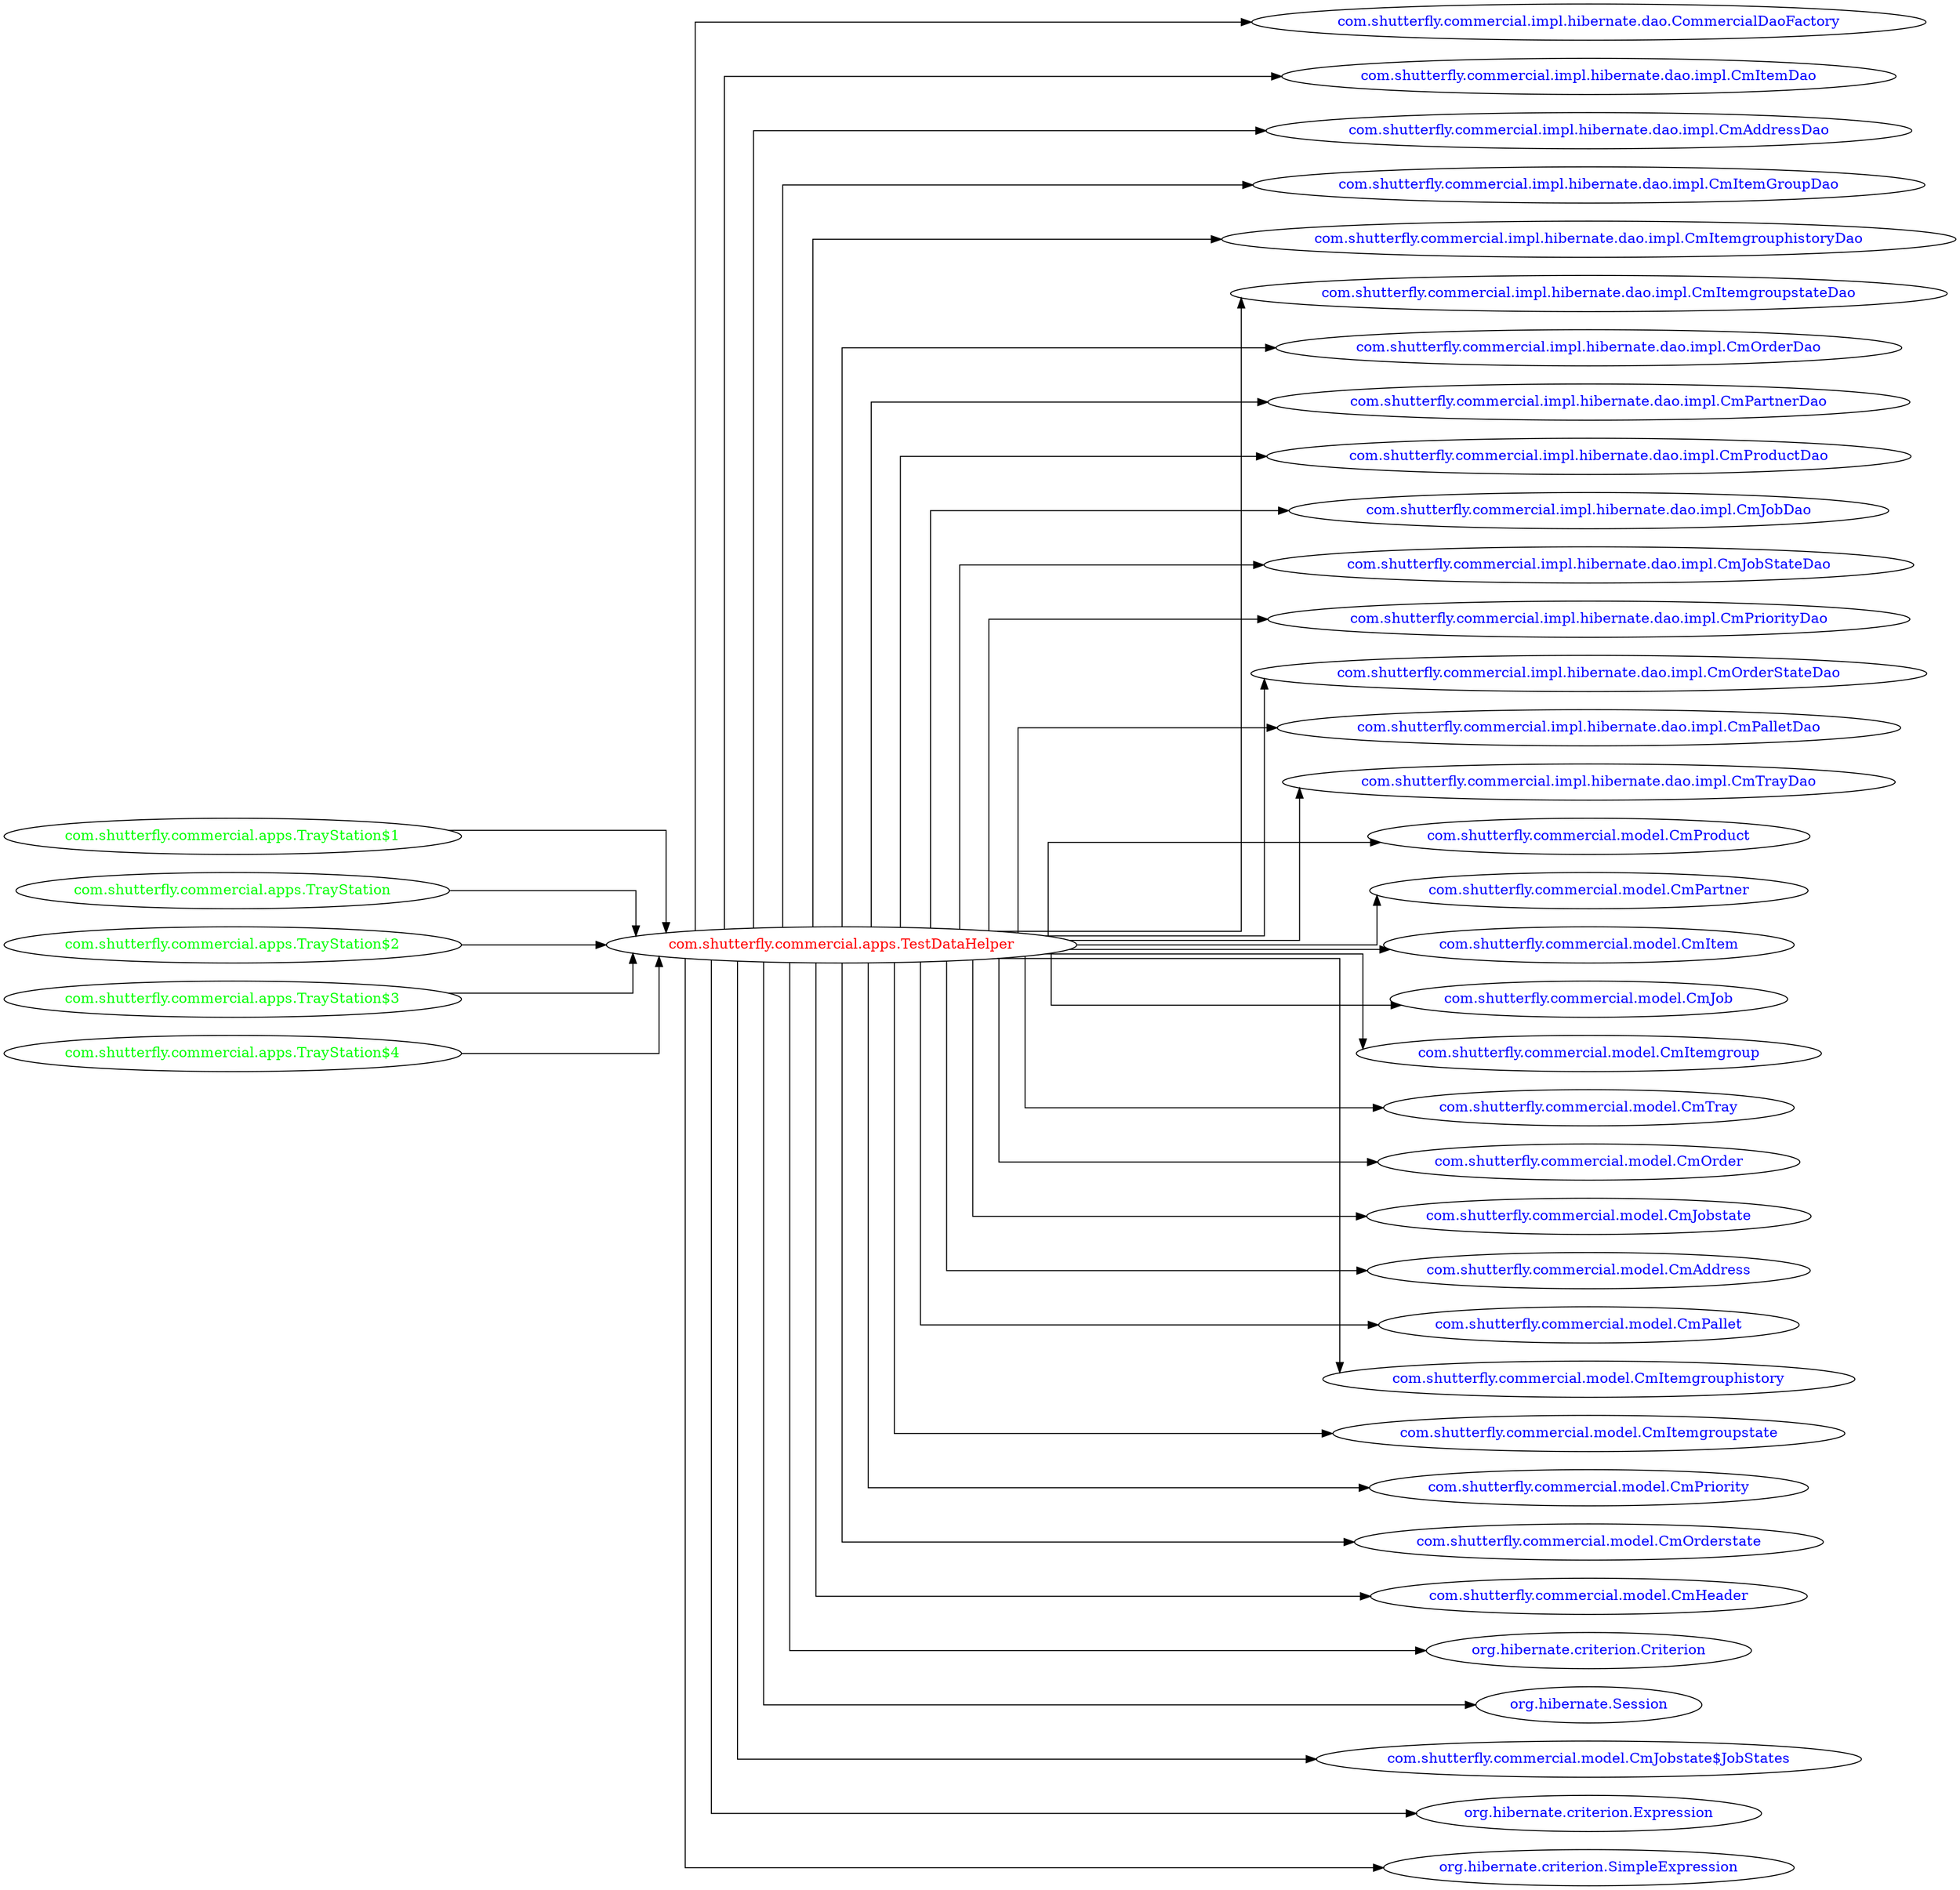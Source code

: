 digraph dependencyGraph {
 concentrate=true;
 ranksep="2.0";
 rankdir="LR"; 
 splines="ortho";
"com.shutterfly.commercial.apps.TestDataHelper" [fontcolor="red"];
"com.shutterfly.commercial.impl.hibernate.dao.CommercialDaoFactory" [ fontcolor="blue" ];
"com.shutterfly.commercial.apps.TestDataHelper"->"com.shutterfly.commercial.impl.hibernate.dao.CommercialDaoFactory";
"com.shutterfly.commercial.impl.hibernate.dao.impl.CmItemDao" [ fontcolor="blue" ];
"com.shutterfly.commercial.apps.TestDataHelper"->"com.shutterfly.commercial.impl.hibernate.dao.impl.CmItemDao";
"com.shutterfly.commercial.impl.hibernate.dao.impl.CmAddressDao" [ fontcolor="blue" ];
"com.shutterfly.commercial.apps.TestDataHelper"->"com.shutterfly.commercial.impl.hibernate.dao.impl.CmAddressDao";
"com.shutterfly.commercial.impl.hibernate.dao.impl.CmItemGroupDao" [ fontcolor="blue" ];
"com.shutterfly.commercial.apps.TestDataHelper"->"com.shutterfly.commercial.impl.hibernate.dao.impl.CmItemGroupDao";
"com.shutterfly.commercial.impl.hibernate.dao.impl.CmItemgrouphistoryDao" [ fontcolor="blue" ];
"com.shutterfly.commercial.apps.TestDataHelper"->"com.shutterfly.commercial.impl.hibernate.dao.impl.CmItemgrouphistoryDao";
"com.shutterfly.commercial.impl.hibernate.dao.impl.CmItemgroupstateDao" [ fontcolor="blue" ];
"com.shutterfly.commercial.apps.TestDataHelper"->"com.shutterfly.commercial.impl.hibernate.dao.impl.CmItemgroupstateDao";
"com.shutterfly.commercial.impl.hibernate.dao.impl.CmOrderDao" [ fontcolor="blue" ];
"com.shutterfly.commercial.apps.TestDataHelper"->"com.shutterfly.commercial.impl.hibernate.dao.impl.CmOrderDao";
"com.shutterfly.commercial.impl.hibernate.dao.impl.CmPartnerDao" [ fontcolor="blue" ];
"com.shutterfly.commercial.apps.TestDataHelper"->"com.shutterfly.commercial.impl.hibernate.dao.impl.CmPartnerDao";
"com.shutterfly.commercial.impl.hibernate.dao.impl.CmProductDao" [ fontcolor="blue" ];
"com.shutterfly.commercial.apps.TestDataHelper"->"com.shutterfly.commercial.impl.hibernate.dao.impl.CmProductDao";
"com.shutterfly.commercial.impl.hibernate.dao.impl.CmJobDao" [ fontcolor="blue" ];
"com.shutterfly.commercial.apps.TestDataHelper"->"com.shutterfly.commercial.impl.hibernate.dao.impl.CmJobDao";
"com.shutterfly.commercial.impl.hibernate.dao.impl.CmJobStateDao" [ fontcolor="blue" ];
"com.shutterfly.commercial.apps.TestDataHelper"->"com.shutterfly.commercial.impl.hibernate.dao.impl.CmJobStateDao";
"com.shutterfly.commercial.impl.hibernate.dao.impl.CmPriorityDao" [ fontcolor="blue" ];
"com.shutterfly.commercial.apps.TestDataHelper"->"com.shutterfly.commercial.impl.hibernate.dao.impl.CmPriorityDao";
"com.shutterfly.commercial.impl.hibernate.dao.impl.CmOrderStateDao" [ fontcolor="blue" ];
"com.shutterfly.commercial.apps.TestDataHelper"->"com.shutterfly.commercial.impl.hibernate.dao.impl.CmOrderStateDao";
"com.shutterfly.commercial.impl.hibernate.dao.impl.CmPalletDao" [ fontcolor="blue" ];
"com.shutterfly.commercial.apps.TestDataHelper"->"com.shutterfly.commercial.impl.hibernate.dao.impl.CmPalletDao";
"com.shutterfly.commercial.impl.hibernate.dao.impl.CmTrayDao" [ fontcolor="blue" ];
"com.shutterfly.commercial.apps.TestDataHelper"->"com.shutterfly.commercial.impl.hibernate.dao.impl.CmTrayDao";
"com.shutterfly.commercial.model.CmProduct" [ fontcolor="blue" ];
"com.shutterfly.commercial.apps.TestDataHelper"->"com.shutterfly.commercial.model.CmProduct";
"com.shutterfly.commercial.model.CmPartner" [ fontcolor="blue" ];
"com.shutterfly.commercial.apps.TestDataHelper"->"com.shutterfly.commercial.model.CmPartner";
"com.shutterfly.commercial.model.CmItem" [ fontcolor="blue" ];
"com.shutterfly.commercial.apps.TestDataHelper"->"com.shutterfly.commercial.model.CmItem";
"com.shutterfly.commercial.model.CmJob" [ fontcolor="blue" ];
"com.shutterfly.commercial.apps.TestDataHelper"->"com.shutterfly.commercial.model.CmJob";
"com.shutterfly.commercial.model.CmItemgroup" [ fontcolor="blue" ];
"com.shutterfly.commercial.apps.TestDataHelper"->"com.shutterfly.commercial.model.CmItemgroup";
"com.shutterfly.commercial.model.CmTray" [ fontcolor="blue" ];
"com.shutterfly.commercial.apps.TestDataHelper"->"com.shutterfly.commercial.model.CmTray";
"com.shutterfly.commercial.model.CmOrder" [ fontcolor="blue" ];
"com.shutterfly.commercial.apps.TestDataHelper"->"com.shutterfly.commercial.model.CmOrder";
"com.shutterfly.commercial.model.CmJobstate" [ fontcolor="blue" ];
"com.shutterfly.commercial.apps.TestDataHelper"->"com.shutterfly.commercial.model.CmJobstate";
"com.shutterfly.commercial.model.CmAddress" [ fontcolor="blue" ];
"com.shutterfly.commercial.apps.TestDataHelper"->"com.shutterfly.commercial.model.CmAddress";
"com.shutterfly.commercial.model.CmPallet" [ fontcolor="blue" ];
"com.shutterfly.commercial.apps.TestDataHelper"->"com.shutterfly.commercial.model.CmPallet";
"com.shutterfly.commercial.model.CmItemgrouphistory" [ fontcolor="blue" ];
"com.shutterfly.commercial.apps.TestDataHelper"->"com.shutterfly.commercial.model.CmItemgrouphistory";
"com.shutterfly.commercial.model.CmItemgroupstate" [ fontcolor="blue" ];
"com.shutterfly.commercial.apps.TestDataHelper"->"com.shutterfly.commercial.model.CmItemgroupstate";
"com.shutterfly.commercial.model.CmPriority" [ fontcolor="blue" ];
"com.shutterfly.commercial.apps.TestDataHelper"->"com.shutterfly.commercial.model.CmPriority";
"com.shutterfly.commercial.model.CmOrderstate" [ fontcolor="blue" ];
"com.shutterfly.commercial.apps.TestDataHelper"->"com.shutterfly.commercial.model.CmOrderstate";
"com.shutterfly.commercial.model.CmHeader" [ fontcolor="blue" ];
"com.shutterfly.commercial.apps.TestDataHelper"->"com.shutterfly.commercial.model.CmHeader";
"org.hibernate.criterion.Criterion" [ fontcolor="blue" ];
"com.shutterfly.commercial.apps.TestDataHelper"->"org.hibernate.criterion.Criterion";
"org.hibernate.Session" [ fontcolor="blue" ];
"com.shutterfly.commercial.apps.TestDataHelper"->"org.hibernate.Session";
"com.shutterfly.commercial.model.CmJobstate$JobStates" [ fontcolor="blue" ];
"com.shutterfly.commercial.apps.TestDataHelper"->"com.shutterfly.commercial.model.CmJobstate$JobStates";
"org.hibernate.criterion.Expression" [ fontcolor="blue" ];
"com.shutterfly.commercial.apps.TestDataHelper"->"org.hibernate.criterion.Expression";
"org.hibernate.criterion.SimpleExpression" [ fontcolor="blue" ];
"com.shutterfly.commercial.apps.TestDataHelper"->"org.hibernate.criterion.SimpleExpression";
"com.shutterfly.commercial.apps.TrayStation$1" [ fontcolor="green" ];
"com.shutterfly.commercial.apps.TrayStation$1"->"com.shutterfly.commercial.apps.TestDataHelper";
"com.shutterfly.commercial.apps.TrayStation" [ fontcolor="green" ];
"com.shutterfly.commercial.apps.TrayStation"->"com.shutterfly.commercial.apps.TestDataHelper";
"com.shutterfly.commercial.apps.TrayStation$2" [ fontcolor="green" ];
"com.shutterfly.commercial.apps.TrayStation$2"->"com.shutterfly.commercial.apps.TestDataHelper";
"com.shutterfly.commercial.apps.TrayStation$3" [ fontcolor="green" ];
"com.shutterfly.commercial.apps.TrayStation$3"->"com.shutterfly.commercial.apps.TestDataHelper";
"com.shutterfly.commercial.apps.TrayStation$4" [ fontcolor="green" ];
"com.shutterfly.commercial.apps.TrayStation$4"->"com.shutterfly.commercial.apps.TestDataHelper";
}